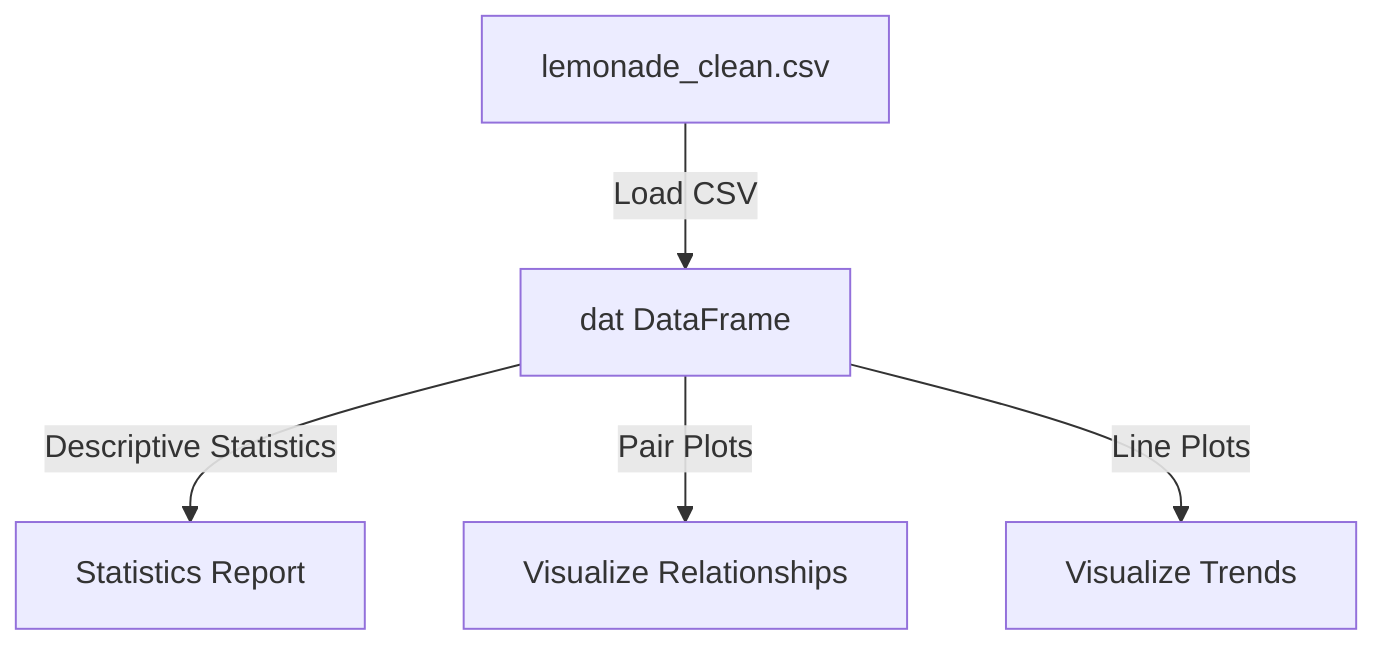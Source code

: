 flowchart TD
    %% Node for the data source
    A[lemonade_clean.csv] -->|Load CSV| B[dat DataFrame] 
    B -->|Descriptive Statistics| C[Statistics Report]
    B -->|Pair Plots| D[Visualize Relationships]
    B -->|Line Plots| E[Visualize Trends]
    
    %% Comments explaining each node
    %% lemonade_clean.csv: CSV file as the data source
    %% dat DataFrame: Loaded data from CSV
    %% Descriptive Statistics: Generating summary statistics for the data
    %% Pair Plots: Plotting to show relationships between variables
    %% Line Plots: Plotting to show trends over time